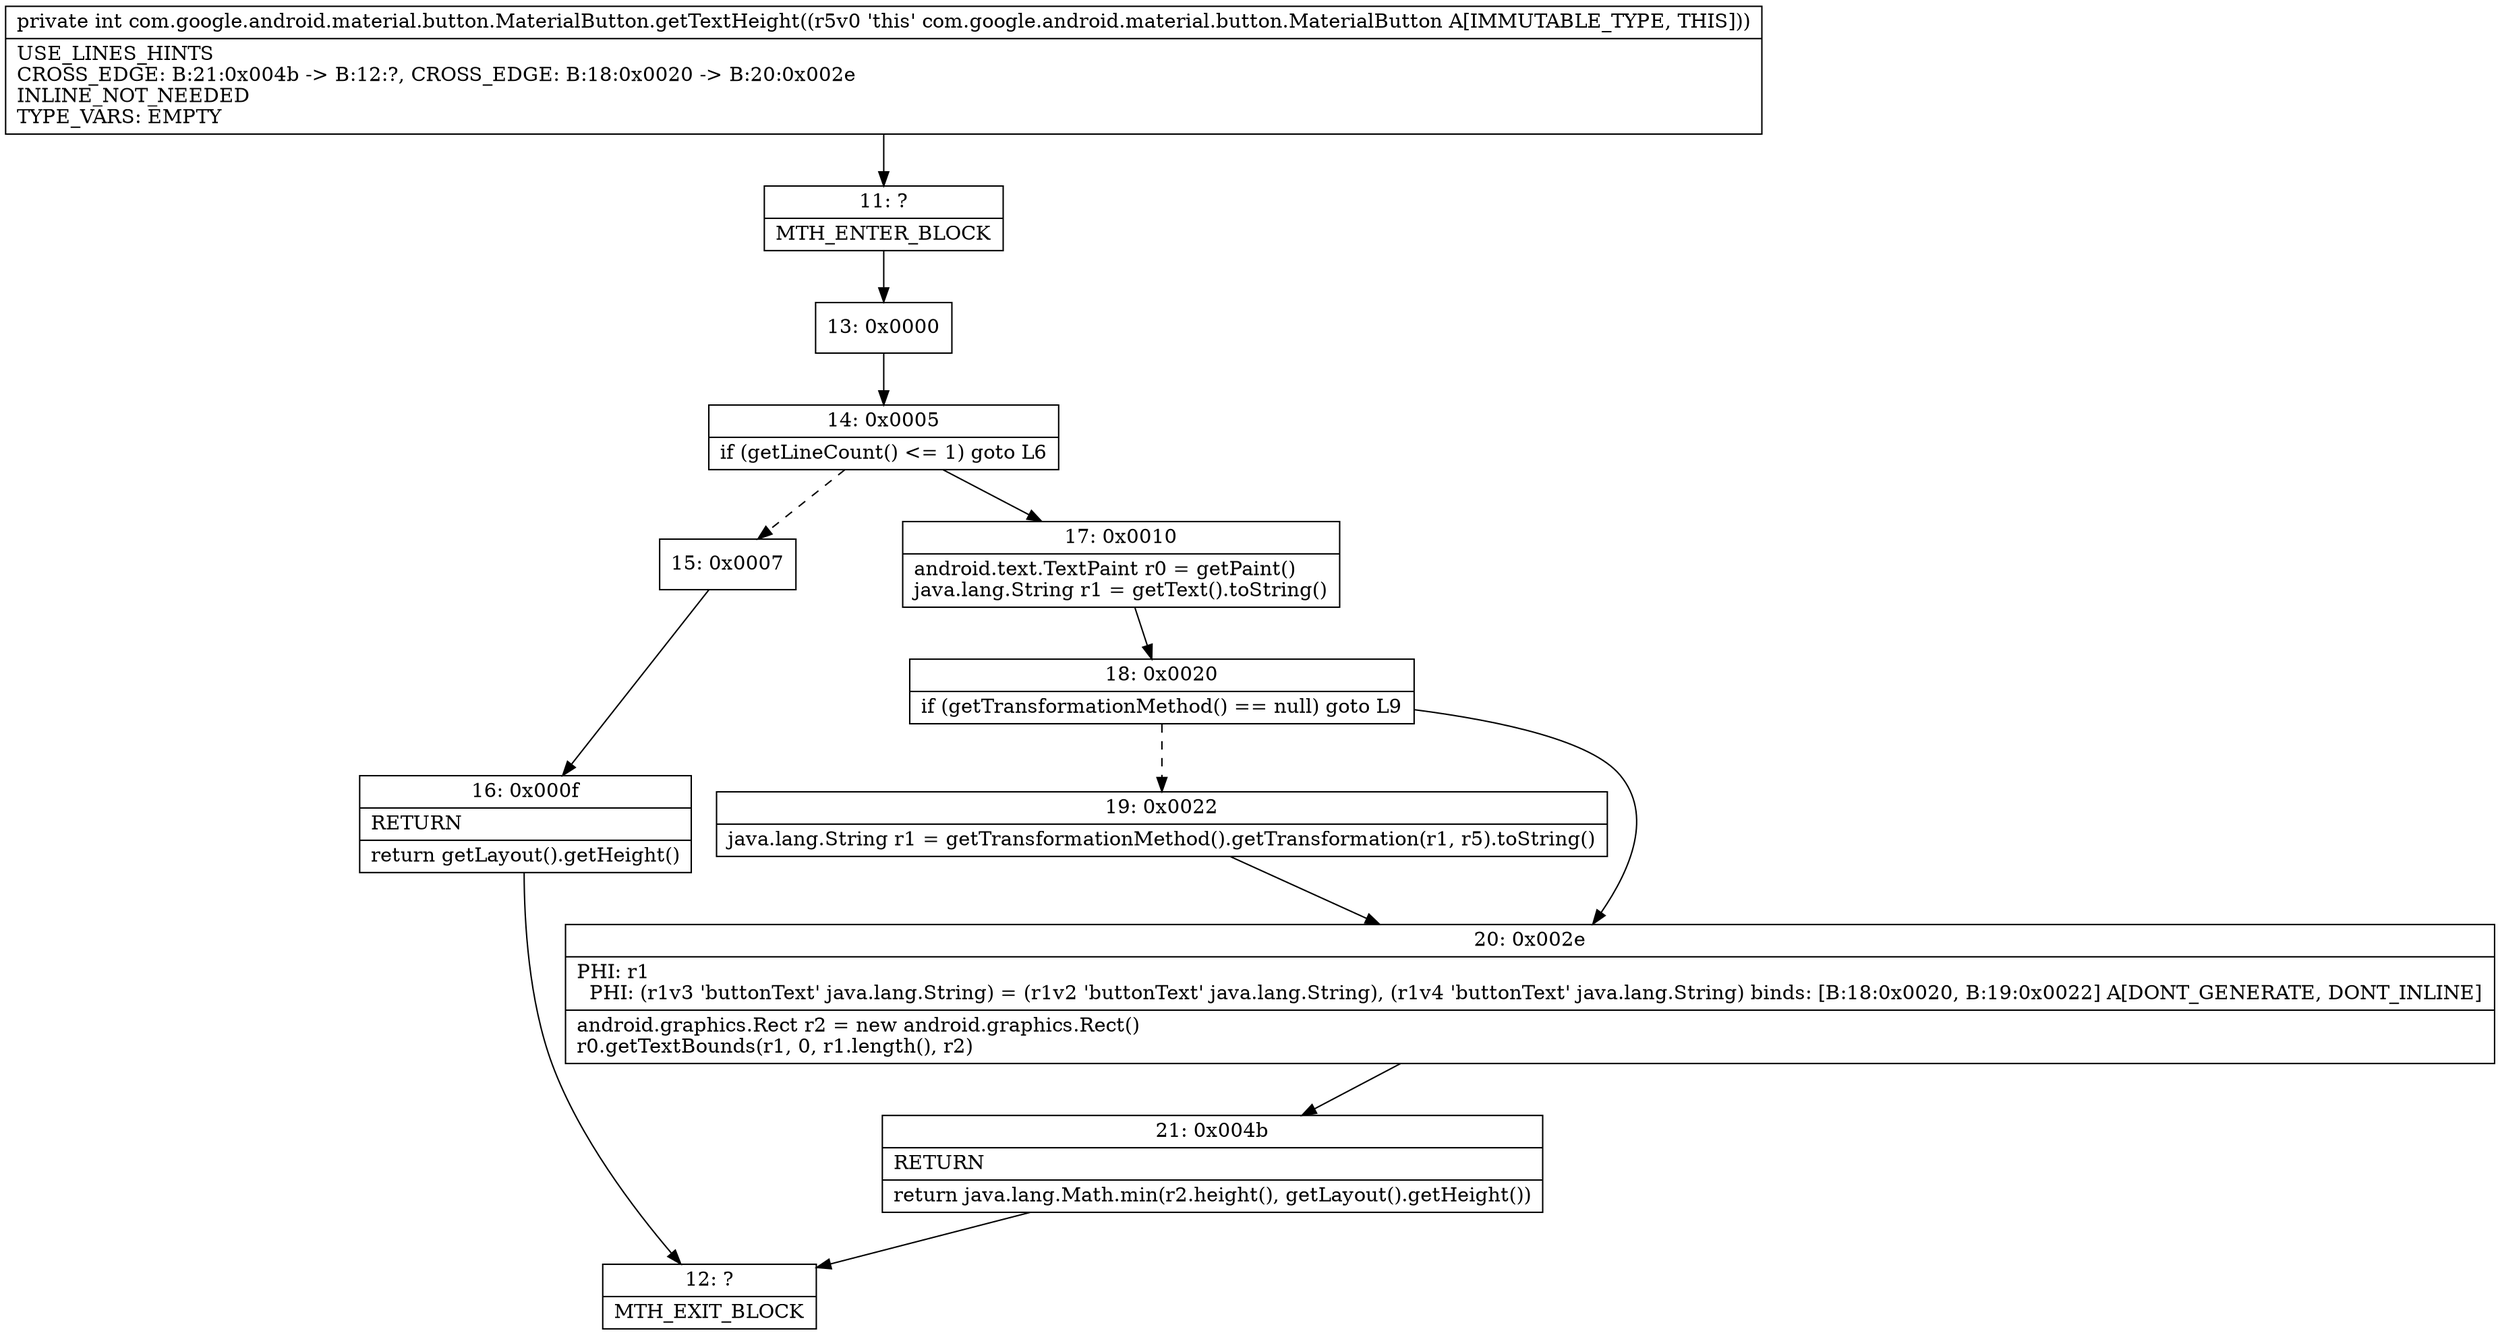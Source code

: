 digraph "CFG forcom.google.android.material.button.MaterialButton.getTextHeight()I" {
Node_11 [shape=record,label="{11\:\ ?|MTH_ENTER_BLOCK\l}"];
Node_13 [shape=record,label="{13\:\ 0x0000}"];
Node_14 [shape=record,label="{14\:\ 0x0005|if (getLineCount() \<= 1) goto L6\l}"];
Node_15 [shape=record,label="{15\:\ 0x0007}"];
Node_16 [shape=record,label="{16\:\ 0x000f|RETURN\l|return getLayout().getHeight()\l}"];
Node_12 [shape=record,label="{12\:\ ?|MTH_EXIT_BLOCK\l}"];
Node_17 [shape=record,label="{17\:\ 0x0010|android.text.TextPaint r0 = getPaint()\ljava.lang.String r1 = getText().toString()\l}"];
Node_18 [shape=record,label="{18\:\ 0x0020|if (getTransformationMethod() == null) goto L9\l}"];
Node_19 [shape=record,label="{19\:\ 0x0022|java.lang.String r1 = getTransformationMethod().getTransformation(r1, r5).toString()\l}"];
Node_20 [shape=record,label="{20\:\ 0x002e|PHI: r1 \l  PHI: (r1v3 'buttonText' java.lang.String) = (r1v2 'buttonText' java.lang.String), (r1v4 'buttonText' java.lang.String) binds: [B:18:0x0020, B:19:0x0022] A[DONT_GENERATE, DONT_INLINE]\l|android.graphics.Rect r2 = new android.graphics.Rect()\lr0.getTextBounds(r1, 0, r1.length(), r2)\l}"];
Node_21 [shape=record,label="{21\:\ 0x004b|RETURN\l|return java.lang.Math.min(r2.height(), getLayout().getHeight())\l}"];
MethodNode[shape=record,label="{private int com.google.android.material.button.MaterialButton.getTextHeight((r5v0 'this' com.google.android.material.button.MaterialButton A[IMMUTABLE_TYPE, THIS]))  | USE_LINES_HINTS\lCROSS_EDGE: B:21:0x004b \-\> B:12:?, CROSS_EDGE: B:18:0x0020 \-\> B:20:0x002e\lINLINE_NOT_NEEDED\lTYPE_VARS: EMPTY\l}"];
MethodNode -> Node_11;Node_11 -> Node_13;
Node_13 -> Node_14;
Node_14 -> Node_15[style=dashed];
Node_14 -> Node_17;
Node_15 -> Node_16;
Node_16 -> Node_12;
Node_17 -> Node_18;
Node_18 -> Node_19[style=dashed];
Node_18 -> Node_20;
Node_19 -> Node_20;
Node_20 -> Node_21;
Node_21 -> Node_12;
}


